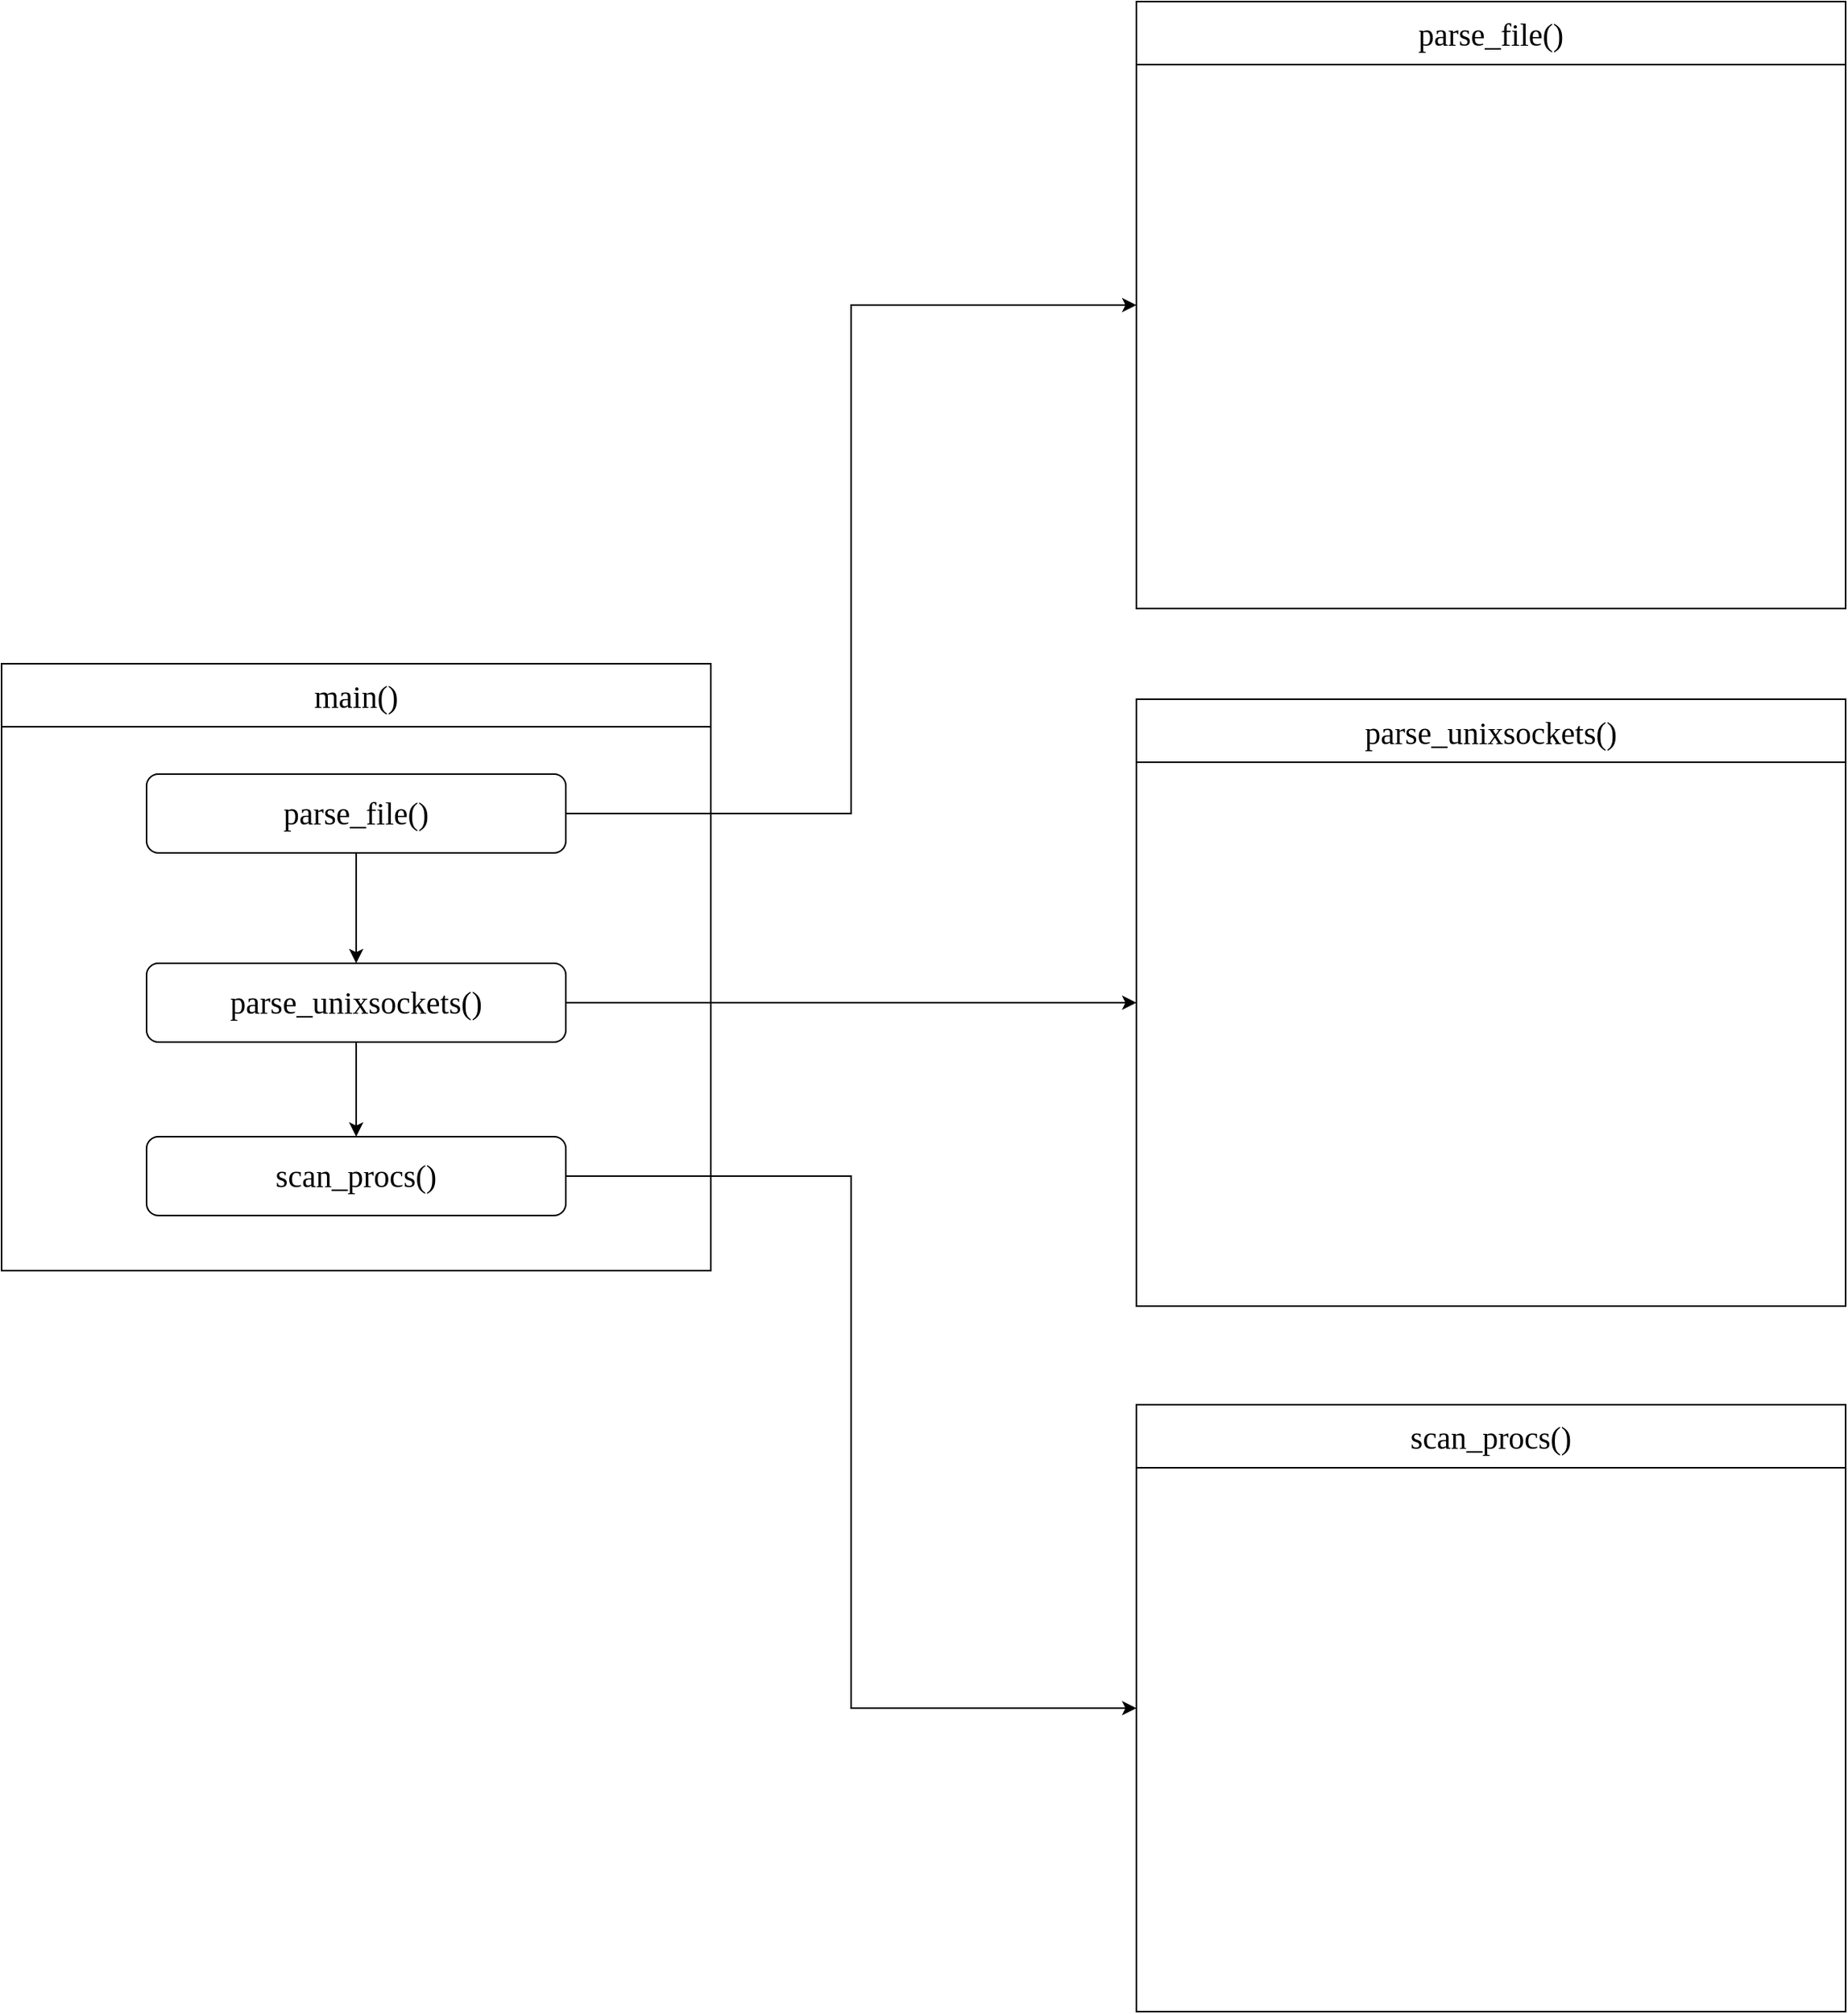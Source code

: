 <mxfile version="21.0.4" type="github">
  <diagram name="第 1 页" id="svaj3bv5GG7hXoMcIvTH">
    <mxGraphModel dx="1434" dy="764" grid="1" gridSize="10" guides="1" tooltips="1" connect="1" arrows="1" fold="1" page="1" pageScale="1" pageWidth="827" pageHeight="1169" math="0" shadow="0">
      <root>
        <mxCell id="0" />
        <mxCell id="1" parent="0" />
        <mxCell id="Qwnw_DnZcRBZC4ZerT64-11" value="&lt;font face=&quot;Lucida Console&quot; style=&quot;font-size: 20px; font-weight: normal;&quot;&gt;main()&lt;/font&gt;" style="swimlane;whiteSpace=wrap;html=1;startSize=40;" vertex="1" parent="1">
          <mxGeometry x="90" y="430" width="450" height="385" as="geometry" />
        </mxCell>
        <mxCell id="Qwnw_DnZcRBZC4ZerT64-12" style="edgeStyle=orthogonalEdgeStyle;rounded=0;orthogonalLoop=1;jettySize=auto;html=1;exitX=0.5;exitY=1;exitDx=0;exitDy=0;" edge="1" parent="Qwnw_DnZcRBZC4ZerT64-11" source="Qwnw_DnZcRBZC4ZerT64-3" target="Qwnw_DnZcRBZC4ZerT64-5">
          <mxGeometry relative="1" as="geometry" />
        </mxCell>
        <mxCell id="Qwnw_DnZcRBZC4ZerT64-3" value="&lt;div style=&quot;background-color: rgb(255, 255, 255); font-size: 20px; line-height: 19px;&quot;&gt;&lt;font face=&quot;Lucida Console&quot;&gt;parse_file()&lt;/font&gt;&lt;/div&gt;" style="rounded=1;whiteSpace=wrap;html=1;" vertex="1" parent="Qwnw_DnZcRBZC4ZerT64-11">
          <mxGeometry x="92" y="70" width="266" height="50" as="geometry" />
        </mxCell>
        <mxCell id="Qwnw_DnZcRBZC4ZerT64-13" style="edgeStyle=orthogonalEdgeStyle;rounded=0;orthogonalLoop=1;jettySize=auto;html=1;" edge="1" parent="Qwnw_DnZcRBZC4ZerT64-11" source="Qwnw_DnZcRBZC4ZerT64-5" target="Qwnw_DnZcRBZC4ZerT64-8">
          <mxGeometry relative="1" as="geometry" />
        </mxCell>
        <mxCell id="Qwnw_DnZcRBZC4ZerT64-5" value="&lt;div style=&quot;background-color: rgb(255, 255, 255); font-size: 20px; line-height: 19px;&quot;&gt;&lt;font face=&quot;Lucida Console&quot;&gt;parse_unixsockets()&lt;/font&gt;&lt;/div&gt;" style="rounded=1;whiteSpace=wrap;html=1;" vertex="1" parent="Qwnw_DnZcRBZC4ZerT64-11">
          <mxGeometry x="92" y="190" width="266" height="50" as="geometry" />
        </mxCell>
        <mxCell id="Qwnw_DnZcRBZC4ZerT64-8" value="&lt;div style=&quot;background-color: rgb(255, 255, 255); font-size: 20px; line-height: 19px;&quot;&gt;&lt;font face=&quot;Lucida Console&quot;&gt;scan_procs()&lt;/font&gt;&lt;/div&gt;" style="rounded=1;whiteSpace=wrap;html=1;" vertex="1" parent="Qwnw_DnZcRBZC4ZerT64-11">
          <mxGeometry x="92" y="300" width="266" height="50" as="geometry" />
        </mxCell>
        <mxCell id="Qwnw_DnZcRBZC4ZerT64-14" value="&lt;font style=&quot;font-size: 20px; font-weight: normal;&quot; face=&quot;Lucida Console&quot;&gt;parse_file()&lt;/font&gt;" style="swimlane;whiteSpace=wrap;html=1;startSize=40;" vertex="1" parent="1">
          <mxGeometry x="810" y="10" width="450" height="385" as="geometry" />
        </mxCell>
        <mxCell id="Qwnw_DnZcRBZC4ZerT64-20" style="edgeStyle=orthogonalEdgeStyle;rounded=0;orthogonalLoop=1;jettySize=auto;html=1;exitX=1;exitY=0.5;exitDx=0;exitDy=0;entryX=0;entryY=0.5;entryDx=0;entryDy=0;" edge="1" parent="1" source="Qwnw_DnZcRBZC4ZerT64-3" target="Qwnw_DnZcRBZC4ZerT64-14">
          <mxGeometry relative="1" as="geometry" />
        </mxCell>
        <mxCell id="Qwnw_DnZcRBZC4ZerT64-21" value="&lt;span style=&quot;font-weight: normal;&quot;&gt;&lt;font face=&quot;Lucida Console&quot; style=&quot;font-size: 20px;&quot;&gt;parse_unixsockets()&lt;/font&gt;&lt;/span&gt;" style="swimlane;whiteSpace=wrap;html=1;startSize=40;" vertex="1" parent="1">
          <mxGeometry x="810" y="452.5" width="450" height="385" as="geometry" />
        </mxCell>
        <mxCell id="Qwnw_DnZcRBZC4ZerT64-22" style="edgeStyle=orthogonalEdgeStyle;rounded=0;orthogonalLoop=1;jettySize=auto;html=1;entryX=0;entryY=0.5;entryDx=0;entryDy=0;" edge="1" parent="1" source="Qwnw_DnZcRBZC4ZerT64-5" target="Qwnw_DnZcRBZC4ZerT64-21">
          <mxGeometry relative="1" as="geometry" />
        </mxCell>
        <mxCell id="Qwnw_DnZcRBZC4ZerT64-23" value="&lt;span style=&quot;font-weight: normal;&quot;&gt;&lt;font face=&quot;Lucida Console&quot; style=&quot;font-size: 20px;&quot;&gt;scan_procs()&lt;/font&gt;&lt;/span&gt;" style="swimlane;whiteSpace=wrap;html=1;startSize=40;" vertex="1" parent="1">
          <mxGeometry x="810" y="900" width="450" height="385" as="geometry" />
        </mxCell>
        <mxCell id="Qwnw_DnZcRBZC4ZerT64-24" style="edgeStyle=orthogonalEdgeStyle;rounded=0;orthogonalLoop=1;jettySize=auto;html=1;entryX=0;entryY=0.5;entryDx=0;entryDy=0;" edge="1" parent="1" source="Qwnw_DnZcRBZC4ZerT64-8" target="Qwnw_DnZcRBZC4ZerT64-23">
          <mxGeometry relative="1" as="geometry" />
        </mxCell>
      </root>
    </mxGraphModel>
  </diagram>
</mxfile>
